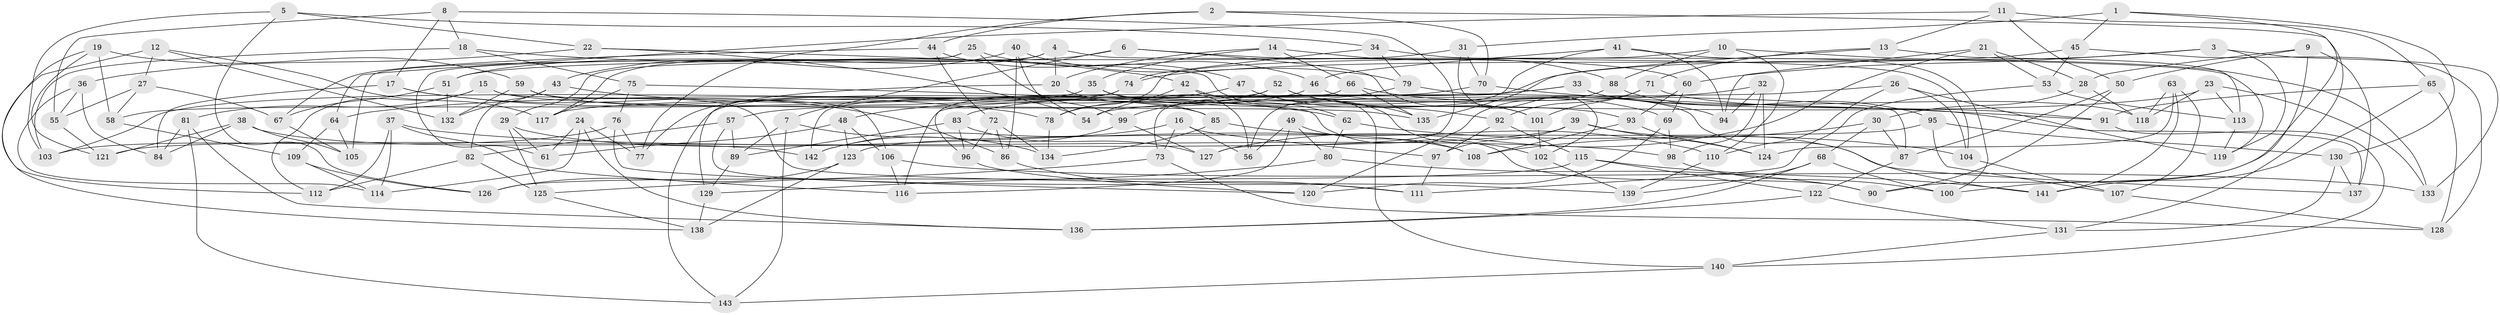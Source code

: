 // Generated by graph-tools (version 1.1) at 2025/50/03/09/25 03:50:53]
// undirected, 143 vertices, 286 edges
graph export_dot {
graph [start="1"]
  node [color=gray90,style=filled];
  1;
  2;
  3;
  4;
  5;
  6;
  7;
  8;
  9;
  10;
  11;
  12;
  13;
  14;
  15;
  16;
  17;
  18;
  19;
  20;
  21;
  22;
  23;
  24;
  25;
  26;
  27;
  28;
  29;
  30;
  31;
  32;
  33;
  34;
  35;
  36;
  37;
  38;
  39;
  40;
  41;
  42;
  43;
  44;
  45;
  46;
  47;
  48;
  49;
  50;
  51;
  52;
  53;
  54;
  55;
  56;
  57;
  58;
  59;
  60;
  61;
  62;
  63;
  64;
  65;
  66;
  67;
  68;
  69;
  70;
  71;
  72;
  73;
  74;
  75;
  76;
  77;
  78;
  79;
  80;
  81;
  82;
  83;
  84;
  85;
  86;
  87;
  88;
  89;
  90;
  91;
  92;
  93;
  94;
  95;
  96;
  97;
  98;
  99;
  100;
  101;
  102;
  103;
  104;
  105;
  106;
  107;
  108;
  109;
  110;
  111;
  112;
  113;
  114;
  115;
  116;
  117;
  118;
  119;
  120;
  121;
  122;
  123;
  124;
  125;
  126;
  127;
  128;
  129;
  130;
  131;
  132;
  133;
  134;
  135;
  136;
  137;
  138;
  139;
  140;
  141;
  142;
  143;
  1 -- 45;
  1 -- 90;
  1 -- 31;
  1 -- 130;
  2 -- 131;
  2 -- 77;
  2 -- 70;
  2 -- 44;
  3 -- 73;
  3 -- 133;
  3 -- 119;
  3 -- 60;
  4 -- 29;
  4 -- 20;
  4 -- 119;
  4 -- 117;
  5 -- 34;
  5 -- 103;
  5 -- 126;
  5 -- 22;
  6 -- 101;
  6 -- 51;
  6 -- 60;
  6 -- 7;
  7 -- 134;
  7 -- 143;
  7 -- 89;
  8 -- 127;
  8 -- 17;
  8 -- 55;
  8 -- 18;
  9 -- 137;
  9 -- 100;
  9 -- 50;
  9 -- 28;
  10 -- 110;
  10 -- 133;
  10 -- 78;
  10 -- 88;
  11 -- 64;
  11 -- 65;
  11 -- 13;
  11 -- 50;
  12 -- 117;
  12 -- 138;
  12 -- 132;
  12 -- 27;
  13 -- 113;
  13 -- 71;
  13 -- 135;
  14 -- 35;
  14 -- 88;
  14 -- 20;
  14 -- 66;
  15 -- 81;
  15 -- 112;
  15 -- 106;
  15 -- 135;
  16 -- 56;
  16 -- 73;
  16 -- 97;
  16 -- 142;
  17 -- 86;
  17 -- 78;
  17 -- 84;
  18 -- 42;
  18 -- 75;
  18 -- 103;
  19 -- 121;
  19 -- 112;
  19 -- 59;
  19 -- 58;
  20 -- 129;
  20 -- 85;
  21 -- 53;
  21 -- 28;
  21 -- 127;
  21 -- 94;
  22 -- 102;
  22 -- 36;
  22 -- 54;
  23 -- 103;
  23 -- 133;
  23 -- 118;
  23 -- 113;
  24 -- 77;
  24 -- 61;
  24 -- 136;
  24 -- 114;
  25 -- 61;
  25 -- 46;
  25 -- 105;
  25 -- 99;
  26 -- 119;
  26 -- 110;
  26 -- 54;
  26 -- 104;
  27 -- 55;
  27 -- 58;
  27 -- 67;
  28 -- 30;
  28 -- 118;
  29 -- 125;
  29 -- 61;
  29 -- 108;
  30 -- 87;
  30 -- 108;
  30 -- 68;
  31 -- 102;
  31 -- 51;
  31 -- 70;
  32 -- 64;
  32 -- 98;
  32 -- 94;
  32 -- 124;
  33 -- 137;
  33 -- 118;
  33 -- 83;
  33 -- 116;
  34 -- 79;
  34 -- 74;
  34 -- 104;
  35 -- 58;
  35 -- 56;
  35 -- 93;
  36 -- 84;
  36 -- 55;
  36 -- 114;
  37 -- 112;
  37 -- 114;
  37 -- 116;
  37 -- 98;
  38 -- 121;
  38 -- 142;
  38 -- 84;
  38 -- 105;
  39 -- 124;
  39 -- 97;
  39 -- 121;
  39 -- 137;
  40 -- 54;
  40 -- 43;
  40 -- 86;
  40 -- 79;
  41 -- 56;
  41 -- 100;
  41 -- 46;
  41 -- 94;
  42 -- 62;
  42 -- 54;
  42 -- 140;
  43 -- 82;
  43 -- 62;
  43 -- 132;
  44 -- 67;
  44 -- 72;
  44 -- 47;
  45 -- 74;
  45 -- 128;
  45 -- 53;
  46 -- 57;
  46 -- 141;
  47 -- 92;
  47 -- 48;
  47 -- 135;
  48 -- 123;
  48 -- 61;
  48 -- 106;
  49 -- 108;
  49 -- 80;
  49 -- 116;
  49 -- 56;
  50 -- 87;
  50 -- 90;
  51 -- 67;
  51 -- 132;
  52 -- 143;
  52 -- 69;
  52 -- 78;
  52 -- 101;
  53 -- 113;
  53 -- 111;
  55 -- 121;
  57 -- 89;
  57 -- 111;
  57 -- 82;
  58 -- 109;
  59 -- 132;
  59 -- 85;
  59 -- 139;
  60 -- 93;
  60 -- 69;
  62 -- 80;
  62 -- 104;
  63 -- 107;
  63 -- 124;
  63 -- 141;
  63 -- 118;
  64 -- 105;
  64 -- 109;
  65 -- 91;
  65 -- 141;
  65 -- 128;
  66 -- 135;
  66 -- 94;
  66 -- 96;
  67 -- 105;
  68 -- 100;
  68 -- 136;
  68 -- 139;
  69 -- 98;
  69 -- 120;
  70 -- 91;
  70 -- 117;
  71 -- 101;
  71 -- 92;
  71 -- 91;
  72 -- 134;
  72 -- 86;
  72 -- 96;
  73 -- 128;
  73 -- 125;
  74 -- 77;
  74 -- 142;
  75 -- 90;
  75 -- 76;
  75 -- 117;
  76 -- 77;
  76 -- 103;
  76 -- 120;
  78 -- 134;
  79 -- 87;
  79 -- 99;
  80 -- 129;
  80 -- 90;
  81 -- 143;
  81 -- 84;
  81 -- 136;
  82 -- 125;
  82 -- 112;
  83 -- 127;
  83 -- 89;
  83 -- 96;
  85 -- 110;
  85 -- 134;
  86 -- 111;
  87 -- 122;
  88 -- 95;
  88 -- 120;
  89 -- 129;
  91 -- 140;
  92 -- 115;
  92 -- 97;
  93 -- 108;
  93 -- 124;
  95 -- 107;
  95 -- 130;
  95 -- 123;
  96 -- 120;
  97 -- 111;
  98 -- 100;
  99 -- 142;
  99 -- 127;
  101 -- 102;
  102 -- 139;
  104 -- 107;
  106 -- 133;
  106 -- 116;
  107 -- 128;
  109 -- 114;
  109 -- 126;
  110 -- 139;
  113 -- 119;
  115 -- 122;
  115 -- 126;
  115 -- 141;
  122 -- 136;
  122 -- 131;
  123 -- 138;
  123 -- 126;
  125 -- 138;
  129 -- 138;
  130 -- 137;
  130 -- 131;
  131 -- 140;
  140 -- 143;
}
